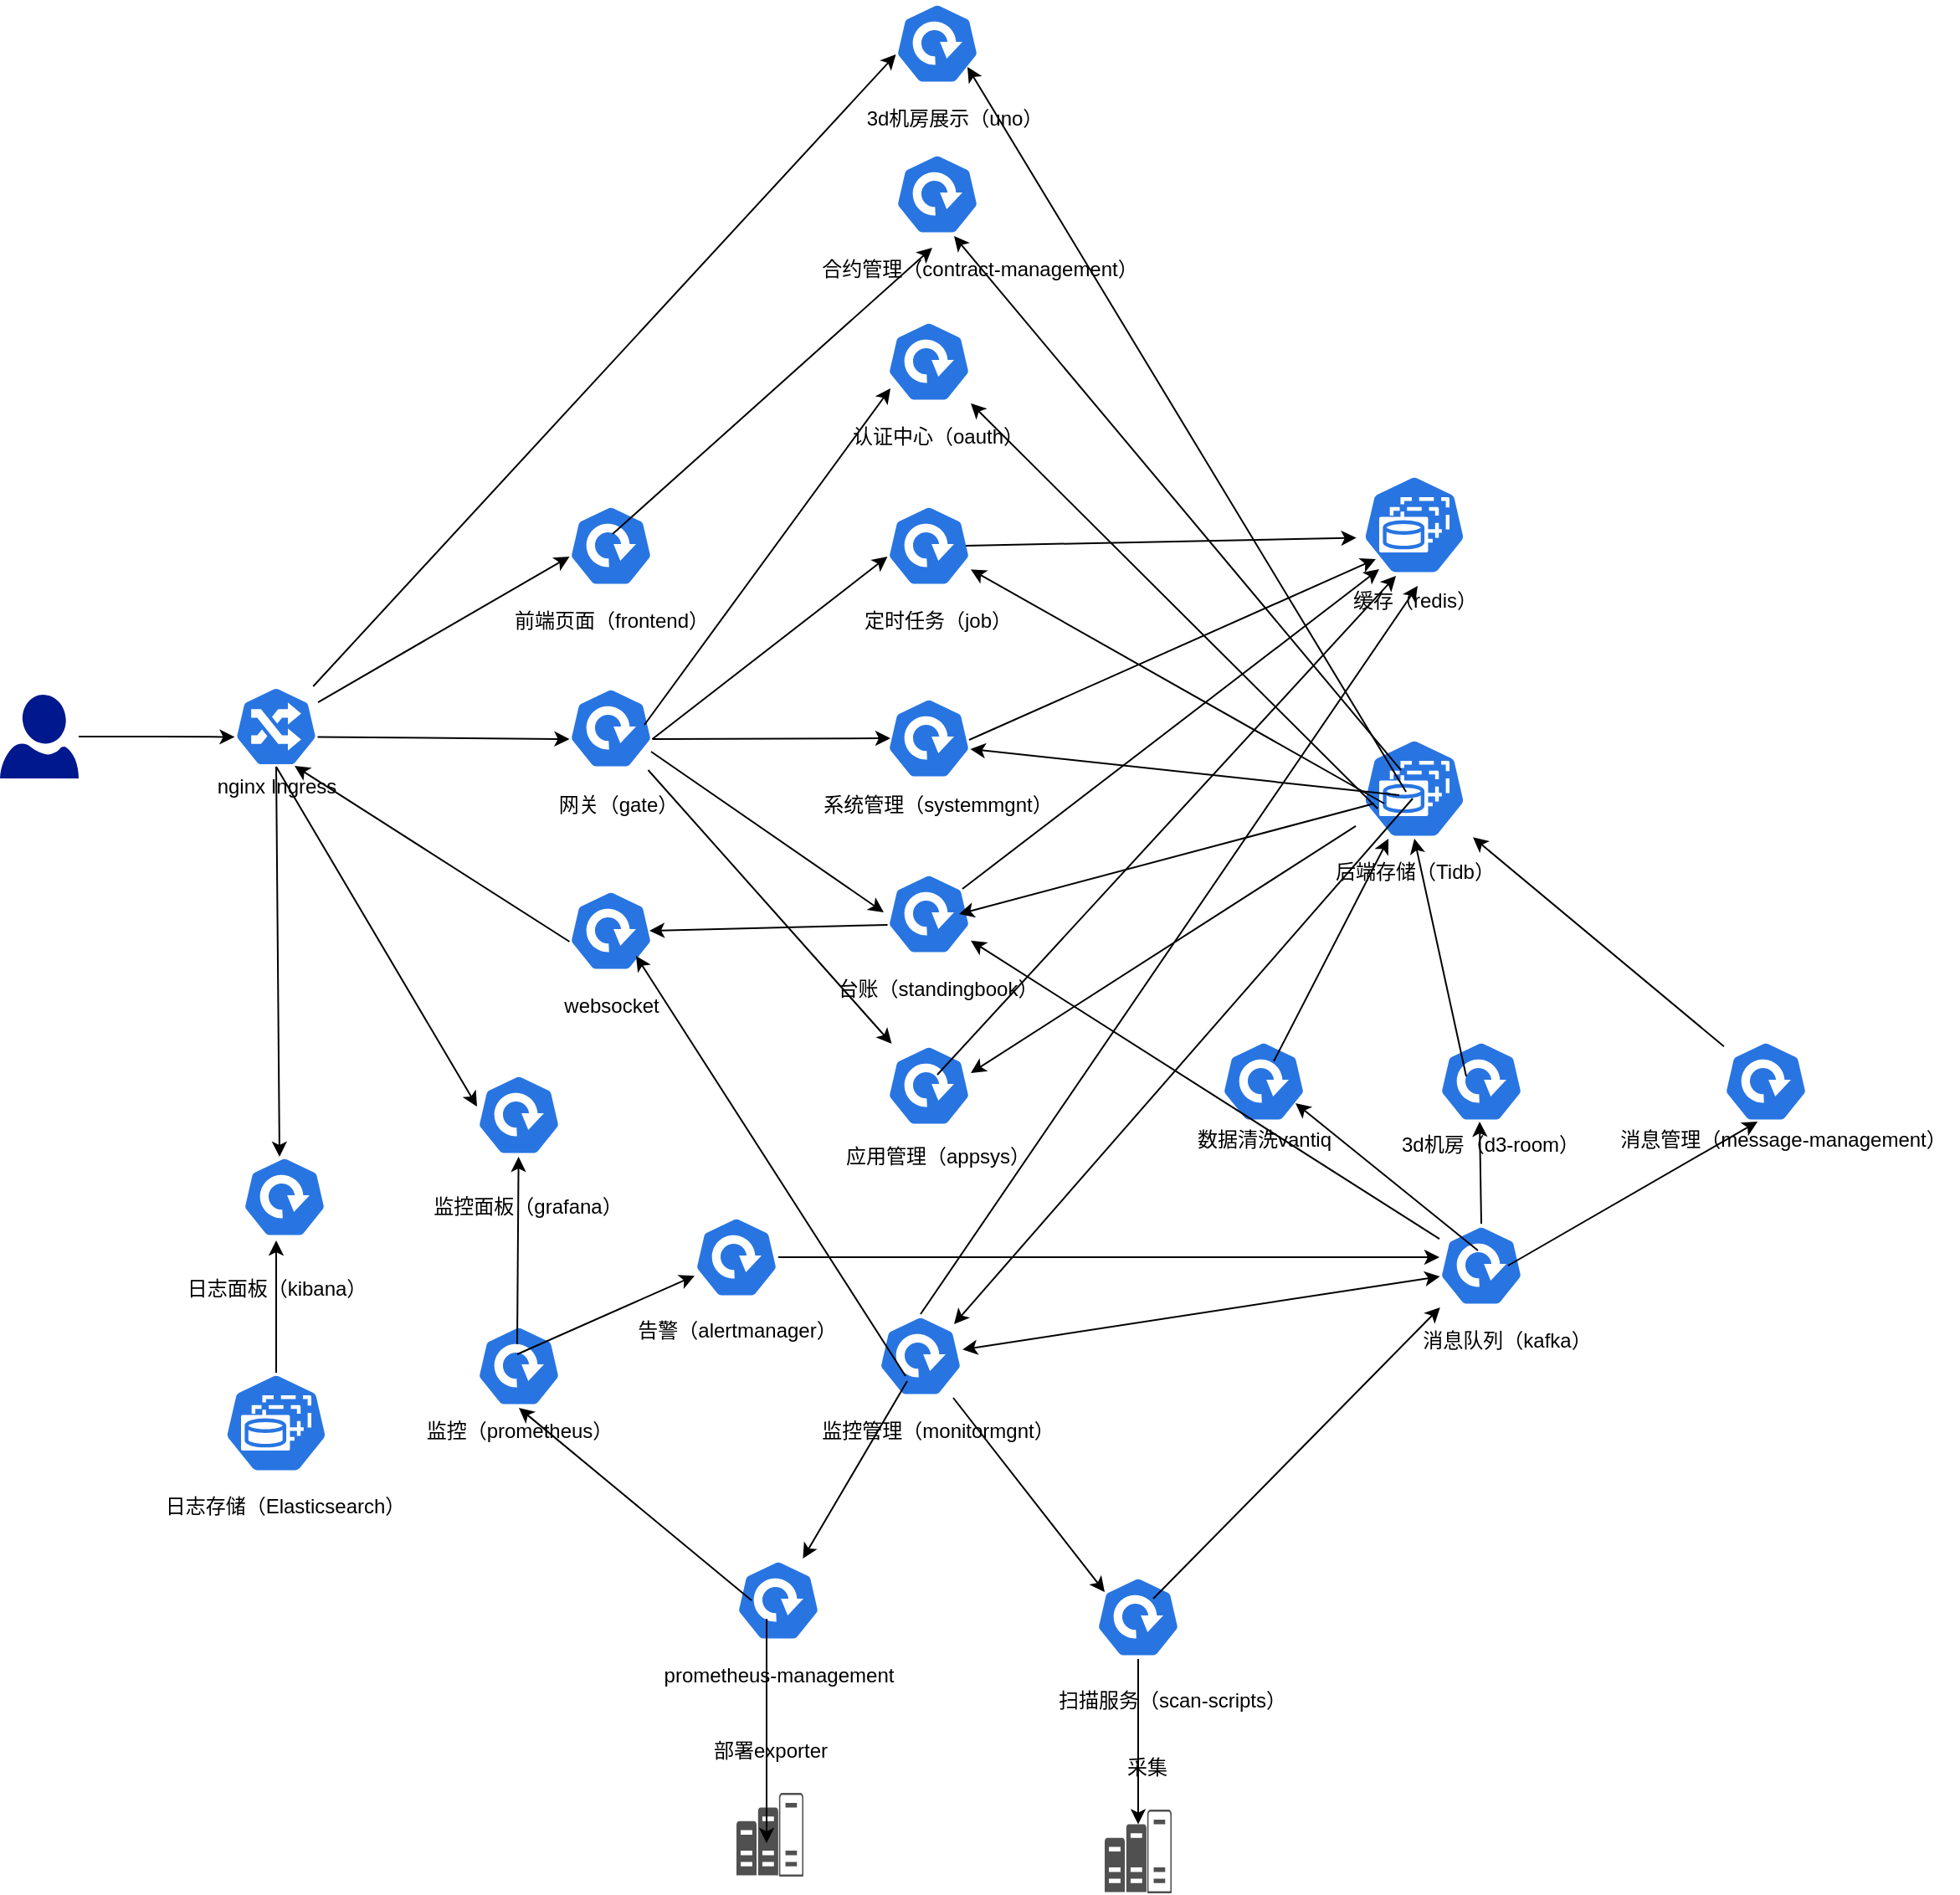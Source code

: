 <mxfile version="14.6.6" type="device"><diagram id="cN_pQNSKWF2bFV_dvEvx" name="Page-1"><mxGraphModel dx="1422" dy="1931" grid="1" gridSize="10" guides="1" tooltips="1" connect="1" arrows="1" fold="1" page="1" pageScale="1" pageWidth="827" pageHeight="1169" math="0" shadow="0"><root><mxCell id="0"/><mxCell id="1" parent="0"/><mxCell id="xCWWfLval0r7F6HQVOqP-2" value="nginx Ingress" style="text;html=1;align=center;verticalAlign=middle;resizable=0;points=[];autosize=1;strokeColor=none;" parent="1" vertex="1"><mxGeometry x="120" y="319" width="90" height="20" as="geometry"/></mxCell><mxCell id="xCWWfLval0r7F6HQVOqP-8" value="" style="html=1;dashed=0;whitespace=wrap;fillColor=#2875E2;strokeColor=#ffffff;points=[[0.005,0.63,0],[0.1,0.2,0],[0.9,0.2,0],[0.5,0,0],[0.995,0.63,0],[0.72,0.99,0],[0.5,1,0],[0.28,0.99,0]];shape=mxgraph.kubernetes.icon;prIcon=deploy" parent="1" vertex="1"><mxGeometry x="340" y="160" width="50" height="50" as="geometry"/></mxCell><mxCell id="xCWWfLval0r7F6HQVOqP-11" value="前端页面（frontend）" style="text;html=1;align=center;verticalAlign=middle;resizable=0;points=[];autosize=1;strokeColor=none;" parent="1" vertex="1"><mxGeometry x="300" y="220" width="130" height="20" as="geometry"/></mxCell><mxCell id="xCWWfLval0r7F6HQVOqP-12" value="" style="html=1;dashed=0;whitespace=wrap;fillColor=#2875E2;strokeColor=#ffffff;points=[[0.005,0.63,0],[0.1,0.2,0],[0.9,0.2,0],[0.5,0,0],[0.995,0.63,0],[0.72,0.99,0],[0.5,1,0],[0.28,0.99,0]];shape=mxgraph.kubernetes.icon;prIcon=deploy" parent="1" vertex="1"><mxGeometry x="340" y="269" width="50" height="50" as="geometry"/></mxCell><mxCell id="xCWWfLval0r7F6HQVOqP-13" value="网关（gate）" style="text;html=1;align=center;verticalAlign=middle;resizable=0;points=[];autosize=1;strokeColor=none;" parent="1" vertex="1"><mxGeometry x="324" y="330" width="90" height="20" as="geometry"/></mxCell><mxCell id="xCWWfLval0r7F6HQVOqP-14" value="" style="html=1;dashed=0;whitespace=wrap;fillColor=#2875E2;strokeColor=#ffffff;points=[[0.005,0.63,0],[0.1,0.2,0],[0.9,0.2,0],[0.5,0,0],[0.995,0.63,0],[0.72,0.99,0],[0.5,1,0],[0.28,0.99,0]];shape=mxgraph.kubernetes.icon;prIcon=deploy" parent="1" vertex="1"><mxGeometry x="340" y="390" width="50" height="50" as="geometry"/></mxCell><mxCell id="xCWWfLval0r7F6HQVOqP-15" value="websocket" style="text;html=1;align=center;verticalAlign=middle;resizable=0;points=[];autosize=1;strokeColor=none;" parent="1" vertex="1"><mxGeometry x="330" y="450" width="70" height="20" as="geometry"/></mxCell><mxCell id="xCWWfLval0r7F6HQVOqP-16" value="" style="html=1;dashed=0;whitespace=wrap;fillColor=#2875E2;strokeColor=#ffffff;points=[[0.005,0.63,0],[0.1,0.2,0],[0.9,0.2,0],[0.5,0,0],[0.995,0.63,0],[0.72,0.99,0],[0.5,1,0],[0.28,0.99,0]];shape=mxgraph.kubernetes.icon;prIcon=deploy" parent="1" vertex="1"><mxGeometry x="530" y="50" width="50" height="50" as="geometry"/></mxCell><mxCell id="xCWWfLval0r7F6HQVOqP-17" value="认证中心（oauth）" style="text;html=1;align=center;verticalAlign=middle;resizable=0;points=[];autosize=1;strokeColor=none;" parent="1" vertex="1"><mxGeometry x="500" y="110" width="120" height="20" as="geometry"/></mxCell><mxCell id="xCWWfLval0r7F6HQVOqP-18" value="" style="html=1;dashed=0;whitespace=wrap;fillColor=#2875E2;strokeColor=#ffffff;points=[[0.005,0.63,0],[0.1,0.2,0],[0.9,0.2,0],[0.5,0,0],[0.995,0.63,0],[0.72,0.99,0],[0.5,1,0],[0.28,0.99,0]];shape=mxgraph.kubernetes.icon;prIcon=deploy" parent="1" vertex="1"><mxGeometry x="530" y="160" width="50" height="50" as="geometry"/></mxCell><mxCell id="xCWWfLval0r7F6HQVOqP-19" value="定时任务（job）" style="text;html=1;align=center;verticalAlign=middle;resizable=0;points=[];autosize=1;strokeColor=none;" parent="1" vertex="1"><mxGeometry x="510" y="220" width="100" height="20" as="geometry"/></mxCell><mxCell id="xCWWfLval0r7F6HQVOqP-20" value="" style="html=1;dashed=0;whitespace=wrap;fillColor=#2875E2;strokeColor=#ffffff;points=[[0.005,0.63,0],[0.1,0.2,0],[0.9,0.2,0],[0.5,0,0],[0.995,0.63,0],[0.72,0.99,0],[0.5,1,0],[0.28,0.99,0]];shape=mxgraph.kubernetes.icon;prIcon=ing" parent="1" vertex="1"><mxGeometry x="140" y="269" width="50" height="48" as="geometry"/></mxCell><mxCell id="xCWWfLval0r7F6HQVOqP-21" value="" style="html=1;dashed=0;whitespace=wrap;fillColor=#2875E2;strokeColor=#ffffff;points=[[0.005,0.63,0],[0.1,0.2,0],[0.9,0.2,0],[0.5,0,0],[0.995,0.63,0],[0.72,0.99,0],[0.5,1,0],[0.28,0.99,0]];shape=mxgraph.kubernetes.icon;prIcon=deploy" parent="1" vertex="1"><mxGeometry x="530" y="275" width="50" height="50" as="geometry"/></mxCell><mxCell id="xCWWfLval0r7F6HQVOqP-22" value="系统管理（systemmgnt）" style="text;html=1;align=center;verticalAlign=middle;resizable=0;points=[];autosize=1;strokeColor=none;" parent="1" vertex="1"><mxGeometry x="485" y="330" width="150" height="20" as="geometry"/></mxCell><mxCell id="xCWWfLval0r7F6HQVOqP-23" value="" style="html=1;dashed=0;whitespace=wrap;fillColor=#2875E2;strokeColor=#ffffff;points=[[0.005,0.63,0],[0.1,0.2,0],[0.9,0.2,0],[0.5,0,0],[0.995,0.63,0],[0.72,0.99,0],[0.5,1,0],[0.28,0.99,0]];shape=mxgraph.kubernetes.icon;prIcon=deploy" parent="1" vertex="1"><mxGeometry x="530" y="380" width="50" height="50" as="geometry"/></mxCell><mxCell id="xCWWfLval0r7F6HQVOqP-24" value="台账（standingbook）" style="text;html=1;align=center;verticalAlign=middle;resizable=0;points=[];autosize=1;strokeColor=none;" parent="1" vertex="1"><mxGeometry x="495" y="440" width="130" height="20" as="geometry"/></mxCell><mxCell id="xCWWfLval0r7F6HQVOqP-25" value="" style="html=1;dashed=0;whitespace=wrap;fillColor=#2875E2;strokeColor=#ffffff;points=[[0.005,0.63,0],[0.1,0.2,0],[0.9,0.2,0],[0.5,0,0],[0.995,0.63,0],[0.72,0.99,0],[0.5,1,0],[0.28,0.99,0]];shape=mxgraph.kubernetes.icon;prIcon=deploy" parent="1" vertex="1"><mxGeometry x="525" y="644" width="50" height="50" as="geometry"/></mxCell><mxCell id="xCWWfLval0r7F6HQVOqP-26" value="监控管理（monitormgnt）" style="text;html=1;align=center;verticalAlign=middle;resizable=0;points=[];autosize=1;strokeColor=none;" parent="1" vertex="1"><mxGeometry x="485" y="704" width="150" height="20" as="geometry"/></mxCell><mxCell id="xCWWfLval0r7F6HQVOqP-27" value="" style="html=1;dashed=0;whitespace=wrap;fillColor=#2875E2;strokeColor=#ffffff;points=[[0.005,0.63,0],[0.1,0.2,0],[0.9,0.2,0],[0.5,0,0],[0.995,0.63,0],[0.72,0.99,0],[0.5,1,0],[0.28,0.99,0]];shape=mxgraph.kubernetes.icon;prIcon=deploy" parent="1" vertex="1"><mxGeometry x="530" y="482.5" width="50" height="50" as="geometry"/></mxCell><mxCell id="xCWWfLval0r7F6HQVOqP-28" value="应用管理（appsys）" style="text;html=1;align=center;verticalAlign=middle;resizable=0;points=[];autosize=1;strokeColor=none;" parent="1" vertex="1"><mxGeometry x="495" y="540" width="130" height="20" as="geometry"/></mxCell><mxCell id="xCWWfLval0r7F6HQVOqP-29" value="" style="html=1;dashed=0;whitespace=wrap;fillColor=#2875E2;strokeColor=#ffffff;points=[[0.005,0.63,0],[0.1,0.2,0],[0.9,0.2,0],[0.5,0,0],[0.995,0.63,0],[0.72,0.99,0],[0.5,1,0],[0.28,0.99,0]];shape=mxgraph.kubernetes.icon;prIcon=deploy" parent="1" vertex="1"><mxGeometry x="655" y="800" width="50" height="50" as="geometry"/></mxCell><mxCell id="xCWWfLval0r7F6HQVOqP-30" value="扫描服务（scan-scripts）" style="text;html=1;align=center;verticalAlign=middle;resizable=0;points=[];autosize=1;strokeColor=none;" parent="1" vertex="1"><mxGeometry x="625" y="865" width="150" height="20" as="geometry"/></mxCell><mxCell id="xCWWfLval0r7F6HQVOqP-31" value="" style="html=1;dashed=0;whitespace=wrap;fillColor=#2875E2;strokeColor=#ffffff;points=[[0.005,0.63,0],[0.1,0.2,0],[0.9,0.2,0],[0.5,0,0],[0.995,0.63,0],[0.72,0.99,0],[0.5,1,0],[0.28,0.99,0]];shape=mxgraph.kubernetes.icon;prIcon=deploy" parent="1" vertex="1"><mxGeometry x="860" y="590" width="50" height="50" as="geometry"/></mxCell><mxCell id="xCWWfLval0r7F6HQVOqP-32" value="消息队列（kafka）" style="text;html=1;align=center;verticalAlign=middle;resizable=0;points=[];autosize=1;strokeColor=none;" parent="1" vertex="1"><mxGeometry x="840" y="650" width="120" height="20" as="geometry"/></mxCell><mxCell id="xCWWfLval0r7F6HQVOqP-33" value="" style="html=1;dashed=0;whitespace=wrap;fillColor=#2875E2;strokeColor=#ffffff;points=[[0.005,0.63,0],[0.1,0.2,0],[0.9,0.2,0],[0.5,0,0],[0.995,0.63,0],[0.72,0.99,0],[0.5,1,0],[0.28,0.99,0]];shape=mxgraph.kubernetes.icon;prIcon=deploy" parent="1" vertex="1"><mxGeometry x="730" y="480" width="50" height="50" as="geometry"/></mxCell><mxCell id="xCWWfLval0r7F6HQVOqP-34" value="数据清洗vantiq" style="text;html=1;align=center;verticalAlign=middle;resizable=0;points=[];autosize=1;strokeColor=none;" parent="1" vertex="1"><mxGeometry x="705" y="530" width="100" height="20" as="geometry"/></mxCell><mxCell id="xCWWfLval0r7F6HQVOqP-35" value="" style="html=1;dashed=0;whitespace=wrap;fillColor=#2875E2;strokeColor=#ffffff;points=[[0.005,0.63,0],[0.1,0.2,0],[0.9,0.2,0],[0.5,0,0],[0.995,0.63,0],[0.72,0.99,0],[0.5,1,0],[0.28,0.99,0]];shape=mxgraph.kubernetes.icon;prIcon=sts" parent="1" vertex="1"><mxGeometry x="810" y="300" width="70" height="60" as="geometry"/></mxCell><mxCell id="xCWWfLval0r7F6HQVOqP-36" value="后端存储（Tidb）" style="text;html=1;align=center;verticalAlign=middle;resizable=0;points=[];autosize=1;strokeColor=none;" parent="1" vertex="1"><mxGeometry x="790" y="370" width="110" height="20" as="geometry"/></mxCell><mxCell id="xCWWfLval0r7F6HQVOqP-37" value="日志存储（Elasticsearch）" style="text;html=1;align=center;verticalAlign=middle;resizable=0;points=[];autosize=1;strokeColor=none;" parent="1" vertex="1"><mxGeometry x="90" y="749" width="160" height="20" as="geometry"/></mxCell><mxCell id="xCWWfLval0r7F6HQVOqP-38" value="" style="html=1;dashed=0;whitespace=wrap;fillColor=#2875E2;strokeColor=#ffffff;points=[[0.005,0.63,0],[0.1,0.2,0],[0.9,0.2,0],[0.5,0,0],[0.995,0.63,0],[0.72,0.99,0],[0.5,1,0],[0.28,0.99,0]];shape=mxgraph.kubernetes.icon;prIcon=sts" parent="1" vertex="1"><mxGeometry x="130" y="679" width="70" height="60" as="geometry"/></mxCell><mxCell id="xCWWfLval0r7F6HQVOqP-41" value="" style="html=1;dashed=0;whitespace=wrap;fillColor=#2875E2;strokeColor=#ffffff;points=[[0.005,0.63,0],[0.1,0.2,0],[0.9,0.2,0],[0.5,0,0],[0.995,0.63,0],[0.72,0.99,0],[0.5,1,0],[0.28,0.99,0]];shape=mxgraph.kubernetes.icon;prIcon=sts" parent="1" vertex="1"><mxGeometry x="810" y="142.5" width="70" height="60" as="geometry"/></mxCell><mxCell id="xCWWfLval0r7F6HQVOqP-42" value="缓存（redis）" style="text;html=1;align=center;verticalAlign=middle;resizable=0;points=[];autosize=1;strokeColor=none;" parent="1" vertex="1"><mxGeometry x="800" y="207.5" width="90" height="20" as="geometry"/></mxCell><mxCell id="xCWWfLval0r7F6HQVOqP-43" value="" style="html=1;dashed=0;whitespace=wrap;fillColor=#2875E2;strokeColor=#ffffff;points=[[0.005,0.63,0],[0.1,0.2,0],[0.9,0.2,0],[0.5,0,0],[0.995,0.63,0],[0.72,0.99,0],[0.5,1,0],[0.28,0.99,0]];shape=mxgraph.kubernetes.icon;prIcon=deploy" parent="1" vertex="1"><mxGeometry x="285" y="650" width="50" height="50" as="geometry"/></mxCell><mxCell id="xCWWfLval0r7F6HQVOqP-44" value="监控（prometheus）" style="text;html=1;align=center;verticalAlign=middle;resizable=0;points=[];autosize=1;strokeColor=none;" parent="1" vertex="1"><mxGeometry x="245" y="704" width="130" height="20" as="geometry"/></mxCell><mxCell id="xCWWfLval0r7F6HQVOqP-132" style="edgeStyle=orthogonalEdgeStyle;rounded=0;orthogonalLoop=1;jettySize=auto;html=1;" parent="1" source="xCWWfLval0r7F6HQVOqP-45" edge="1"><mxGeometry relative="1" as="geometry"><mxPoint x="860" y="610" as="targetPoint"/></mxGeometry></mxCell><mxCell id="xCWWfLval0r7F6HQVOqP-45" value="" style="html=1;dashed=0;whitespace=wrap;fillColor=#2875E2;strokeColor=#ffffff;points=[[0.005,0.63,0],[0.1,0.2,0],[0.9,0.2,0],[0.5,0,0],[0.995,0.63,0],[0.72,0.99,0],[0.5,1,0],[0.28,0.99,0]];shape=mxgraph.kubernetes.icon;prIcon=deploy" parent="1" vertex="1"><mxGeometry x="415" y="585" width="50" height="50" as="geometry"/></mxCell><mxCell id="xCWWfLval0r7F6HQVOqP-46" value="告警（alertmanager）" style="text;html=1;align=center;verticalAlign=middle;resizable=0;points=[];autosize=1;strokeColor=none;" parent="1" vertex="1"><mxGeometry x="375" y="644" width="130" height="20" as="geometry"/></mxCell><mxCell id="xCWWfLval0r7F6HQVOqP-47" value="" style="html=1;dashed=0;whitespace=wrap;fillColor=#2875E2;strokeColor=#ffffff;points=[[0.005,0.63,0],[0.1,0.2,0],[0.9,0.2,0],[0.5,0,0],[0.995,0.63,0],[0.72,0.99,0],[0.5,1,0],[0.28,0.99,0]];shape=mxgraph.kubernetes.icon;prIcon=deploy" parent="1" vertex="1"><mxGeometry x="285" y="500" width="50" height="50" as="geometry"/></mxCell><mxCell id="xCWWfLval0r7F6HQVOqP-48" value="监控面板（grafana）" style="text;html=1;align=center;verticalAlign=middle;resizable=0;points=[];autosize=1;strokeColor=none;" parent="1" vertex="1"><mxGeometry x="250" y="570" width="130" height="20" as="geometry"/></mxCell><mxCell id="xCWWfLval0r7F6HQVOqP-49" value="" style="html=1;dashed=0;whitespace=wrap;fillColor=#2875E2;strokeColor=#ffffff;points=[[0.005,0.63,0],[0.1,0.2,0],[0.9,0.2,0],[0.5,0,0],[0.995,0.63,0],[0.72,0.99,0],[0.5,1,0],[0.28,0.99,0]];shape=mxgraph.kubernetes.icon;prIcon=deploy" parent="1" vertex="1"><mxGeometry x="145" y="549" width="50" height="50" as="geometry"/></mxCell><mxCell id="xCWWfLval0r7F6HQVOqP-50" value="日志面板（kibana）" style="text;html=1;align=center;verticalAlign=middle;resizable=0;points=[];autosize=1;strokeColor=none;" parent="1" vertex="1"><mxGeometry x="105" y="619" width="120" height="20" as="geometry"/></mxCell><mxCell id="xCWWfLval0r7F6HQVOqP-52" style="edgeStyle=orthogonalEdgeStyle;rounded=0;orthogonalLoop=1;jettySize=auto;html=1;entryX=0.005;entryY=0.63;entryDx=0;entryDy=0;entryPerimeter=0;" parent="1" source="xCWWfLval0r7F6HQVOqP-51" target="xCWWfLval0r7F6HQVOqP-20" edge="1"><mxGeometry relative="1" as="geometry"/></mxCell><mxCell id="xCWWfLval0r7F6HQVOqP-51" value="" style="aspect=fixed;pointerEvents=1;shadow=0;dashed=0;html=1;strokeColor=none;labelPosition=center;verticalLabelPosition=bottom;verticalAlign=top;align=center;fillColor=#00188D;shape=mxgraph.azure.user" parent="1" vertex="1"><mxGeometry y="274" width="47" height="50" as="geometry"/></mxCell><mxCell id="xCWWfLval0r7F6HQVOqP-58" value="" style="endArrow=classic;html=1;entryX=0.005;entryY=0.63;entryDx=0;entryDy=0;entryPerimeter=0;" parent="1" source="xCWWfLval0r7F6HQVOqP-20" target="xCWWfLval0r7F6HQVOqP-8" edge="1"><mxGeometry width="50" height="50" relative="1" as="geometry"><mxPoint x="200" y="270" as="sourcePoint"/><mxPoint x="250" y="220" as="targetPoint"/></mxGeometry></mxCell><mxCell id="xCWWfLval0r7F6HQVOqP-59" value="" style="endArrow=classic;html=1;exitX=0.995;exitY=0.63;exitDx=0;exitDy=0;exitPerimeter=0;entryX=0.005;entryY=0.63;entryDx=0;entryDy=0;entryPerimeter=0;" parent="1" source="xCWWfLval0r7F6HQVOqP-20" target="xCWWfLval0r7F6HQVOqP-12" edge="1"><mxGeometry width="50" height="50" relative="1" as="geometry"><mxPoint x="190" y="420" as="sourcePoint"/><mxPoint x="240" y="370" as="targetPoint"/></mxGeometry></mxCell><mxCell id="xCWWfLval0r7F6HQVOqP-61" value="" style="endArrow=classic;html=1;exitX=0.005;exitY=0.63;exitDx=0;exitDy=0;exitPerimeter=0;entryX=0.72;entryY=0.99;entryDx=0;entryDy=0;entryPerimeter=0;" parent="1" source="xCWWfLval0r7F6HQVOqP-14" target="xCWWfLval0r7F6HQVOqP-20" edge="1"><mxGeometry width="50" height="50" relative="1" as="geometry"><mxPoint x="250" y="420" as="sourcePoint"/><mxPoint x="300" y="370" as="targetPoint"/></mxGeometry></mxCell><mxCell id="xCWWfLval0r7F6HQVOqP-62" value="" style="endArrow=classic;html=1;exitX=0.5;exitY=-0.1;exitDx=0;exitDy=0;exitPerimeter=0;entryX=0;entryY=0.4;entryDx=0;entryDy=0;entryPerimeter=0;" parent="1" source="xCWWfLval0r7F6HQVOqP-2" target="xCWWfLval0r7F6HQVOqP-47" edge="1"><mxGeometry width="50" height="50" relative="1" as="geometry"><mxPoint x="260" y="520" as="sourcePoint"/><mxPoint x="310" y="470" as="targetPoint"/></mxGeometry></mxCell><mxCell id="xCWWfLval0r7F6HQVOqP-63" value="" style="endArrow=classic;html=1;exitX=0.5;exitY=1;exitDx=0;exitDy=0;exitPerimeter=0;" parent="1" source="xCWWfLval0r7F6HQVOqP-20" edge="1"><mxGeometry width="50" height="50" relative="1" as="geometry"><mxPoint x="140" y="619" as="sourcePoint"/><mxPoint x="167" y="550" as="targetPoint"/></mxGeometry></mxCell><mxCell id="xCWWfLval0r7F6HQVOqP-64" value="" style="endArrow=classic;html=1;exitX=0.9;exitY=0.46;exitDx=0;exitDy=0;exitPerimeter=0;entryX=0.04;entryY=0.82;entryDx=0;entryDy=0;entryPerimeter=0;" parent="1" source="xCWWfLval0r7F6HQVOqP-12" target="xCWWfLval0r7F6HQVOqP-16" edge="1"><mxGeometry width="50" height="50" relative="1" as="geometry"><mxPoint x="420" y="290" as="sourcePoint"/><mxPoint x="470" y="240" as="targetPoint"/></mxGeometry></mxCell><mxCell id="xCWWfLval0r7F6HQVOqP-65" value="" style="endArrow=classic;html=1;exitX=0.995;exitY=0.63;exitDx=0;exitDy=0;exitPerimeter=0;entryX=0.005;entryY=0.63;entryDx=0;entryDy=0;entryPerimeter=0;" parent="1" source="xCWWfLval0r7F6HQVOqP-12" target="xCWWfLval0r7F6HQVOqP-18" edge="1"><mxGeometry width="50" height="50" relative="1" as="geometry"><mxPoint x="430" y="310" as="sourcePoint"/><mxPoint x="480" y="260" as="targetPoint"/></mxGeometry></mxCell><mxCell id="xCWWfLval0r7F6HQVOqP-66" value="" style="endArrow=classic;html=1;exitX=0.995;exitY=0.63;exitDx=0;exitDy=0;exitPerimeter=0;entryX=0.04;entryY=0.5;entryDx=0;entryDy=0;entryPerimeter=0;" parent="1" source="xCWWfLval0r7F6HQVOqP-12" target="xCWWfLval0r7F6HQVOqP-21" edge="1"><mxGeometry width="50" height="50" relative="1" as="geometry"><mxPoint x="430" y="330" as="sourcePoint"/><mxPoint x="480" y="280" as="targetPoint"/></mxGeometry></mxCell><mxCell id="xCWWfLval0r7F6HQVOqP-67" value="" style="endArrow=classic;html=1;exitX=0.98;exitY=0.78;exitDx=0;exitDy=0;exitPerimeter=0;entryX=-0.04;entryY=0.48;entryDx=0;entryDy=0;entryPerimeter=0;" parent="1" source="xCWWfLval0r7F6HQVOqP-12" target="xCWWfLval0r7F6HQVOqP-23" edge="1"><mxGeometry width="50" height="50" relative="1" as="geometry"><mxPoint x="470" y="400" as="sourcePoint"/><mxPoint x="520" y="350" as="targetPoint"/></mxGeometry></mxCell><mxCell id="xCWWfLval0r7F6HQVOqP-73" value="" style="pointerEvents=1;shadow=0;dashed=0;html=1;strokeColor=none;labelPosition=center;verticalLabelPosition=bottom;verticalAlign=top;align=center;fillColor=#505050;shape=mxgraph.mscae.oms.capacity" parent="1" vertex="1"><mxGeometry x="660" y="940" width="40" height="50" as="geometry"/></mxCell><mxCell id="xCWWfLval0r7F6HQVOqP-75" value="" style="endArrow=classic;html=1;exitX=0.5;exitY=1;exitDx=0;exitDy=0;exitPerimeter=0;entryX=0.5;entryY=0.175;entryDx=0;entryDy=0;entryPerimeter=0;" parent="1" source="xCWWfLval0r7F6HQVOqP-29" target="xCWWfLval0r7F6HQVOqP-73" edge="1"><mxGeometry width="50" height="50" relative="1" as="geometry"><mxPoint x="655" y="950" as="sourcePoint"/><mxPoint x="705" y="900" as="targetPoint"/></mxGeometry></mxCell><mxCell id="xCWWfLval0r7F6HQVOqP-76" value="采集" style="text;html=1;align=center;verticalAlign=middle;resizable=0;points=[];autosize=1;strokeColor=none;" parent="1" vertex="1"><mxGeometry x="665" y="905" width="40" height="20" as="geometry"/></mxCell><mxCell id="xCWWfLval0r7F6HQVOqP-82" value="" style="endArrow=classic;html=1;exitX=0.186;exitY=0.7;exitDx=0;exitDy=0;exitPerimeter=0;" parent="1" source="xCWWfLval0r7F6HQVOqP-35" target="xCWWfLval0r7F6HQVOqP-16" edge="1"><mxGeometry width="50" height="50" relative="1" as="geometry"><mxPoint x="800" y="180" as="sourcePoint"/><mxPoint x="850" y="130" as="targetPoint"/></mxGeometry></mxCell><mxCell id="xCWWfLval0r7F6HQVOqP-83" value="" style="endArrow=classic;html=1;exitX=0.243;exitY=0.65;exitDx=0;exitDy=0;exitPerimeter=0;" parent="1" source="xCWWfLval0r7F6HQVOqP-35" target="xCWWfLval0r7F6HQVOqP-18" edge="1"><mxGeometry width="50" height="50" relative="1" as="geometry"><mxPoint x="740" y="220" as="sourcePoint"/><mxPoint x="790" y="170" as="targetPoint"/></mxGeometry></mxCell><mxCell id="xCWWfLval0r7F6HQVOqP-84" value="" style="endArrow=classic;html=1;entryX=0.995;entryY=0.63;entryDx=0;entryDy=0;entryPerimeter=0;exitX=0.371;exitY=0.567;exitDx=0;exitDy=0;exitPerimeter=0;" parent="1" source="xCWWfLval0r7F6HQVOqP-35" target="xCWWfLval0r7F6HQVOqP-21" edge="1"><mxGeometry width="50" height="50" relative="1" as="geometry"><mxPoint x="980" y="180" as="sourcePoint"/><mxPoint x="920" y="250" as="targetPoint"/></mxGeometry></mxCell><mxCell id="xCWWfLval0r7F6HQVOqP-87" value="" style="endArrow=classic;html=1;exitX=0.157;exitY=0.65;exitDx=0;exitDy=0;exitPerimeter=0;entryX=0.86;entryY=0.5;entryDx=0;entryDy=0;entryPerimeter=0;" parent="1" source="xCWWfLval0r7F6HQVOqP-35" target="xCWWfLval0r7F6HQVOqP-23" edge="1"><mxGeometry width="50" height="50" relative="1" as="geometry"><mxPoint x="730" y="370" as="sourcePoint"/><mxPoint x="780" y="320" as="targetPoint"/></mxGeometry></mxCell><mxCell id="xCWWfLval0r7F6HQVOqP-92" value="" style="endArrow=classic;html=1;exitX=0.005;exitY=0.63;exitDx=0;exitDy=0;exitPerimeter=0;entryX=0.96;entryY=0.5;entryDx=0;entryDy=0;entryPerimeter=0;" parent="1" source="xCWWfLval0r7F6HQVOqP-23" target="xCWWfLval0r7F6HQVOqP-14" edge="1"><mxGeometry width="50" height="50" relative="1" as="geometry"><mxPoint x="410" y="560" as="sourcePoint"/><mxPoint x="380" y="417" as="targetPoint"/></mxGeometry></mxCell><mxCell id="xCWWfLval0r7F6HQVOqP-94" value="" style="html=1;dashed=0;whitespace=wrap;fillColor=#2875E2;strokeColor=#ffffff;points=[[0.005,0.63,0],[0.1,0.2,0],[0.9,0.2,0],[0.5,0,0],[0.995,0.63,0],[0.72,0.99,0],[0.5,1,0],[0.28,0.99,0]];shape=mxgraph.kubernetes.icon;prIcon=deploy" parent="1" vertex="1"><mxGeometry x="535" y="-50" width="50" height="50" as="geometry"/></mxCell><mxCell id="xCWWfLval0r7F6HQVOqP-95" value="合约管理（contract-management）" style="text;html=1;align=center;verticalAlign=middle;resizable=0;points=[];autosize=1;strokeColor=none;" parent="1" vertex="1"><mxGeometry x="485" y="10" width="200" height="20" as="geometry"/></mxCell><mxCell id="xCWWfLval0r7F6HQVOqP-96" value="" style="html=1;dashed=0;whitespace=wrap;fillColor=#2875E2;strokeColor=#ffffff;points=[[0.005,0.63,0],[0.1,0.2,0],[0.9,0.2,0],[0.5,0,0],[0.995,0.63,0],[0.72,0.99,0],[0.5,1,0],[0.28,0.99,0]];shape=mxgraph.kubernetes.icon;prIcon=deploy" parent="1" vertex="1"><mxGeometry x="860" y="480" width="50" height="50" as="geometry"/></mxCell><mxCell id="xCWWfLval0r7F6HQVOqP-97" value="3d机房（d3-room）" style="text;html=1;align=center;verticalAlign=middle;resizable=0;points=[];autosize=1;strokeColor=none;" parent="1" vertex="1"><mxGeometry x="830" y="532.5" width="120" height="20" as="geometry"/></mxCell><mxCell id="xCWWfLval0r7F6HQVOqP-103" value="" style="html=1;dashed=0;whitespace=wrap;fillColor=#2875E2;strokeColor=#ffffff;points=[[0.005,0.63,0],[0.1,0.2,0],[0.9,0.2,0],[0.5,0,0],[0.995,0.63,0],[0.72,0.99,0],[0.5,1,0],[0.28,0.99,0]];shape=mxgraph.kubernetes.icon;prIcon=deploy" parent="1" vertex="1"><mxGeometry x="535" y="-140" width="50" height="50" as="geometry"/></mxCell><mxCell id="xCWWfLval0r7F6HQVOqP-104" value="3d机房展示（uno）" style="text;html=1;align=center;verticalAlign=middle;resizable=0;points=[];autosize=1;strokeColor=none;" parent="1" vertex="1"><mxGeometry x="510" y="-80" width="120" height="20" as="geometry"/></mxCell><mxCell id="xCWWfLval0r7F6HQVOqP-105" value="" style="endArrow=classic;html=1;exitX=0.52;exitY=0.36;exitDx=0;exitDy=0;exitPerimeter=0;entryX=0.36;entryY=-0.15;entryDx=0;entryDy=0;entryPerimeter=0;" parent="1" source="xCWWfLval0r7F6HQVOqP-8" target="xCWWfLval0r7F6HQVOqP-95" edge="1"><mxGeometry width="50" height="50" relative="1" as="geometry"><mxPoint x="290" y="20" as="sourcePoint"/><mxPoint x="540" as="targetPoint"/></mxGeometry></mxCell><mxCell id="xCWWfLval0r7F6HQVOqP-106" value="" style="endArrow=classic;html=1;entryX=0.005;entryY=0.63;entryDx=0;entryDy=0;entryPerimeter=0;" parent="1" source="xCWWfLval0r7F6HQVOqP-20" target="xCWWfLval0r7F6HQVOqP-103" edge="1"><mxGeometry width="50" height="50" relative="1" as="geometry"><mxPoint x="420" y="60" as="sourcePoint"/><mxPoint x="470" y="10" as="targetPoint"/></mxGeometry></mxCell><mxCell id="xCWWfLval0r7F6HQVOqP-108" value="" style="endArrow=classic;html=1;exitX=0.386;exitY=0.317;exitDx=0;exitDy=0;exitPerimeter=0;" parent="1" source="xCWWfLval0r7F6HQVOqP-35" edge="1"><mxGeometry width="50" height="50" relative="1" as="geometry"><mxPoint x="800" y="70" as="sourcePoint"/><mxPoint x="570" as="targetPoint"/></mxGeometry></mxCell><mxCell id="xCWWfLval0r7F6HQVOqP-109" value="" style="endArrow=classic;html=1;exitX=0.429;exitY=0.533;exitDx=0;exitDy=0;exitPerimeter=0;entryX=0.86;entryY=0.78;entryDx=0;entryDy=0;entryPerimeter=0;" parent="1" source="xCWWfLval0r7F6HQVOqP-35" target="xCWWfLval0r7F6HQVOqP-103" edge="1"><mxGeometry width="50" height="50" relative="1" as="geometry"><mxPoint x="810" y="100" as="sourcePoint"/><mxPoint x="860" y="50" as="targetPoint"/></mxGeometry></mxCell><mxCell id="xCWWfLval0r7F6HQVOqP-111" value="" style="endArrow=classic;html=1;exitX=0.5;exitY=0;exitDx=0;exitDy=0;exitPerimeter=0;" parent="1" source="xCWWfLval0r7F6HQVOqP-38" edge="1"><mxGeometry width="50" height="50" relative="1" as="geometry"><mxPoint x="220" y="689" as="sourcePoint"/><mxPoint x="165" y="600" as="targetPoint"/></mxGeometry></mxCell><mxCell id="xCWWfLval0r7F6HQVOqP-113" value="" style="endArrow=classic;html=1;" parent="1" source="xCWWfLval0r7F6HQVOqP-12" target="xCWWfLval0r7F6HQVOqP-27" edge="1"><mxGeometry width="50" height="50" relative="1" as="geometry"><mxPoint x="520" y="650" as="sourcePoint"/><mxPoint x="570" y="600" as="targetPoint"/></mxGeometry></mxCell><mxCell id="xCWWfLval0r7F6HQVOqP-114" value="" style="endArrow=classic;html=1;" parent="1" source="xCWWfLval0r7F6HQVOqP-35" edge="1"><mxGeometry width="50" height="50" relative="1" as="geometry"><mxPoint x="710" y="460" as="sourcePoint"/><mxPoint x="580" y="500" as="targetPoint"/></mxGeometry></mxCell><mxCell id="xCWWfLval0r7F6HQVOqP-115" value="" style="endArrow=classic;html=1;exitX=0.32;exitY=0.74;exitDx=0;exitDy=0;exitPerimeter=0;" parent="1" source="xCWWfLval0r7F6HQVOqP-25" edge="1"><mxGeometry width="50" height="50" relative="1" as="geometry"><mxPoint x="490" y="610" as="sourcePoint"/><mxPoint x="380" y="430" as="targetPoint"/></mxGeometry></mxCell><mxCell id="xCWWfLval0r7F6HQVOqP-116" value="" style="endArrow=classic;html=1;exitX=0.486;exitY=0.6;exitDx=0;exitDy=0;exitPerimeter=0;" parent="1" source="xCWWfLval0r7F6HQVOqP-35" edge="1"><mxGeometry width="50" height="50" relative="1" as="geometry"><mxPoint x="730" y="460" as="sourcePoint"/><mxPoint x="570" y="650" as="targetPoint"/></mxGeometry></mxCell><mxCell id="xCWWfLval0r7F6HQVOqP-117" value="" style="html=1;dashed=0;whitespace=wrap;fillColor=#2875E2;strokeColor=#ffffff;points=[[0.005,0.63,0],[0.1,0.2,0],[0.9,0.2,0],[0.5,0,0],[0.995,0.63,0],[0.72,0.99,0],[0.5,1,0],[0.28,0.99,0]];shape=mxgraph.kubernetes.icon;prIcon=deploy" parent="1" vertex="1"><mxGeometry x="1030" y="480" width="50" height="50" as="geometry"/></mxCell><mxCell id="xCWWfLval0r7F6HQVOqP-118" value="消息管理（message-management）" style="text;html=1;align=center;verticalAlign=middle;resizable=0;points=[];autosize=1;strokeColor=none;" parent="1" vertex="1"><mxGeometry x="960" y="530" width="210" height="20" as="geometry"/></mxCell><mxCell id="xCWWfLval0r7F6HQVOqP-119" value="" style="html=1;dashed=0;whitespace=wrap;fillColor=#2875E2;strokeColor=#ffffff;points=[[0.005,0.63,0],[0.1,0.2,0],[0.9,0.2,0],[0.5,0,0],[0.995,0.63,0],[0.72,0.99,0],[0.5,1,0],[0.28,0.99,0]];shape=mxgraph.kubernetes.icon;prIcon=deploy" parent="1" vertex="1"><mxGeometry x="440" y="790" width="50" height="50" as="geometry"/></mxCell><mxCell id="xCWWfLval0r7F6HQVOqP-120" value="prometheus-management" style="text;html=1;align=center;verticalAlign=middle;resizable=0;points=[];autosize=1;strokeColor=none;" parent="1" vertex="1"><mxGeometry x="390" y="850" width="150" height="20" as="geometry"/></mxCell><mxCell id="xCWWfLval0r7F6HQVOqP-121" value="" style="pointerEvents=1;shadow=0;dashed=0;html=1;strokeColor=none;labelPosition=center;verticalLabelPosition=bottom;verticalAlign=top;align=center;fillColor=#505050;shape=mxgraph.mscae.oms.capacity" parent="1" vertex="1"><mxGeometry x="440" y="930" width="40" height="50" as="geometry"/></mxCell><mxCell id="xCWWfLval0r7F6HQVOqP-122" value="" style="endArrow=classic;html=1;exitX=0.36;exitY=0.72;exitDx=0;exitDy=0;exitPerimeter=0;entryX=0.45;entryY=0.6;entryDx=0;entryDy=0;entryPerimeter=0;" parent="1" source="xCWWfLval0r7F6HQVOqP-119" target="xCWWfLval0r7F6HQVOqP-121" edge="1"><mxGeometry width="50" height="50" relative="1" as="geometry"><mxPoint x="560" y="960" as="sourcePoint"/><mxPoint x="610" y="910" as="targetPoint"/></mxGeometry></mxCell><mxCell id="xCWWfLval0r7F6HQVOqP-123" value="部署exporter" style="text;html=1;align=center;verticalAlign=middle;resizable=0;points=[];autosize=1;strokeColor=none;" parent="1" vertex="1"><mxGeometry x="420" y="895" width="80" height="20" as="geometry"/></mxCell><mxCell id="xCWWfLval0r7F6HQVOqP-125" value="" style="endArrow=classic;html=1;exitX=0.34;exitY=0.8;exitDx=0;exitDy=0;exitPerimeter=0;" parent="1" source="xCWWfLval0r7F6HQVOqP-25" target="xCWWfLval0r7F6HQVOqP-119" edge="1"><mxGeometry width="50" height="50" relative="1" as="geometry"><mxPoint x="570" y="810" as="sourcePoint"/><mxPoint x="620" y="760" as="targetPoint"/></mxGeometry></mxCell><mxCell id="xCWWfLval0r7F6HQVOqP-126" value="" style="endArrow=classic;html=1;" parent="1" source="xCWWfLval0r7F6HQVOqP-25" edge="1"><mxGeometry width="50" height="50" relative="1" as="geometry"><mxPoint x="590" y="830" as="sourcePoint"/><mxPoint x="660" y="810" as="targetPoint"/></mxGeometry></mxCell><mxCell id="xCWWfLval0r7F6HQVOqP-127" value="" style="endArrow=classic;html=1;exitX=0.18;exitY=0.5;exitDx=0;exitDy=0;exitPerimeter=0;entryX=0.5;entryY=1;entryDx=0;entryDy=0;entryPerimeter=0;" parent="1" source="xCWWfLval0r7F6HQVOqP-119" target="xCWWfLval0r7F6HQVOqP-43" edge="1"><mxGeometry width="50" height="50" relative="1" as="geometry"><mxPoint x="280" y="830" as="sourcePoint"/><mxPoint x="330" y="780" as="targetPoint"/></mxGeometry></mxCell><mxCell id="xCWWfLval0r7F6HQVOqP-128" value="" style="endArrow=classic;html=1;exitX=0.48;exitY=0.36;exitDx=0;exitDy=0;exitPerimeter=0;" parent="1" source="xCWWfLval0r7F6HQVOqP-43" target="xCWWfLval0r7F6HQVOqP-45" edge="1"><mxGeometry width="50" height="50" relative="1" as="geometry"><mxPoint x="340" y="840" as="sourcePoint"/><mxPoint x="390" y="790" as="targetPoint"/></mxGeometry></mxCell><mxCell id="xCWWfLval0r7F6HQVOqP-130" value="" style="endArrow=classic;html=1;exitX=0.48;exitY=0.24;exitDx=0;exitDy=0;exitPerimeter=0;" parent="1" source="xCWWfLval0r7F6HQVOqP-43" target="xCWWfLval0r7F6HQVOqP-47" edge="1"><mxGeometry width="50" height="50" relative="1" as="geometry"><mxPoint x="370" y="620" as="sourcePoint"/><mxPoint x="420" y="570" as="targetPoint"/></mxGeometry></mxCell><mxCell id="xCWWfLval0r7F6HQVOqP-131" value="" style="endArrow=classic;html=1;exitX=0.68;exitY=0.28;exitDx=0;exitDy=0;exitPerimeter=0;" parent="1" source="xCWWfLval0r7F6HQVOqP-29" target="xCWWfLval0r7F6HQVOqP-31" edge="1"><mxGeometry width="50" height="50" relative="1" as="geometry"><mxPoint x="780" y="800" as="sourcePoint"/><mxPoint x="830" y="750" as="targetPoint"/></mxGeometry></mxCell><mxCell id="xCWWfLval0r7F6HQVOqP-134" value="" style="endArrow=classic;startArrow=classic;html=1;entryX=0.005;entryY=0.63;entryDx=0;entryDy=0;entryPerimeter=0;" parent="1" source="xCWWfLval0r7F6HQVOqP-25" target="xCWWfLval0r7F6HQVOqP-31" edge="1"><mxGeometry width="50" height="50" relative="1" as="geometry"><mxPoint x="660" y="700" as="sourcePoint"/><mxPoint x="710" y="650" as="targetPoint"/></mxGeometry></mxCell><mxCell id="xCWWfLval0r7F6HQVOqP-135" value="" style="endArrow=classic;html=1;" parent="1" source="xCWWfLval0r7F6HQVOqP-31" target="xCWWfLval0r7F6HQVOqP-23" edge="1"><mxGeometry width="50" height="50" relative="1" as="geometry"><mxPoint x="780" y="610" as="sourcePoint"/><mxPoint x="830" y="560" as="targetPoint"/></mxGeometry></mxCell><mxCell id="xCWWfLval0r7F6HQVOqP-136" value="" style="endArrow=classic;html=1;exitX=0.46;exitY=0.32;exitDx=0;exitDy=0;exitPerimeter=0;entryX=0.88;entryY=0.76;entryDx=0;entryDy=0;entryPerimeter=0;" parent="1" source="xCWWfLval0r7F6HQVOqP-31" target="xCWWfLval0r7F6HQVOqP-33" edge="1"><mxGeometry width="50" height="50" relative="1" as="geometry"><mxPoint x="980" y="450" as="sourcePoint"/><mxPoint x="754" y="499" as="targetPoint"/></mxGeometry></mxCell><mxCell id="xCWWfLval0r7F6HQVOqP-138" value="" style="endArrow=classic;html=1;exitX=0.5;exitY=0;exitDx=0;exitDy=0;exitPerimeter=0;entryX=0.45;entryY=-0.175;entryDx=0;entryDy=0;entryPerimeter=0;" parent="1" source="xCWWfLval0r7F6HQVOqP-31" target="xCWWfLval0r7F6HQVOqP-97" edge="1"><mxGeometry width="50" height="50" relative="1" as="geometry"><mxPoint x="990" y="630" as="sourcePoint"/><mxPoint x="1040" y="580" as="targetPoint"/></mxGeometry></mxCell><mxCell id="xCWWfLval0r7F6HQVOqP-139" value="" style="endArrow=classic;html=1;exitX=0.82;exitY=0.5;exitDx=0;exitDy=0;exitPerimeter=0;entryX=0.429;entryY=-0.05;entryDx=0;entryDy=0;entryPerimeter=0;" parent="1" source="xCWWfLval0r7F6HQVOqP-31" target="xCWWfLval0r7F6HQVOqP-118" edge="1"><mxGeometry width="50" height="50" relative="1" as="geometry"><mxPoint x="1050" y="670" as="sourcePoint"/><mxPoint x="1100" y="620" as="targetPoint"/></mxGeometry></mxCell><mxCell id="xCWWfLval0r7F6HQVOqP-141" value="" style="endArrow=classic;html=1;exitX=0.62;exitY=0.26;exitDx=0;exitDy=0;exitPerimeter=0;" parent="1" source="xCWWfLval0r7F6HQVOqP-33" target="xCWWfLval0r7F6HQVOqP-35" edge="1"><mxGeometry width="50" height="50" relative="1" as="geometry"><mxPoint x="920" y="450" as="sourcePoint"/><mxPoint x="970" y="400" as="targetPoint"/></mxGeometry></mxCell><mxCell id="xCWWfLval0r7F6HQVOqP-142" value="" style="endArrow=classic;html=1;exitX=0.32;exitY=0.44;exitDx=0;exitDy=0;exitPerimeter=0;entryX=0.5;entryY=1;entryDx=0;entryDy=0;entryPerimeter=0;" parent="1" source="xCWWfLval0r7F6HQVOqP-96" target="xCWWfLval0r7F6HQVOqP-35" edge="1"><mxGeometry width="50" height="50" relative="1" as="geometry"><mxPoint x="960" y="450" as="sourcePoint"/><mxPoint x="1010" y="400" as="targetPoint"/></mxGeometry></mxCell><mxCell id="xCWWfLval0r7F6HQVOqP-143" value="" style="endArrow=classic;html=1;" parent="1" source="xCWWfLval0r7F6HQVOqP-117" target="xCWWfLval0r7F6HQVOqP-35" edge="1"><mxGeometry width="50" height="50" relative="1" as="geometry"><mxPoint x="1030" y="450" as="sourcePoint"/><mxPoint x="1080" y="400" as="targetPoint"/></mxGeometry></mxCell><mxCell id="xCWWfLval0r7F6HQVOqP-144" value="" style="endArrow=classic;html=1;exitX=0.98;exitY=0.52;exitDx=0;exitDy=0;exitPerimeter=0;entryX=0.171;entryY=0.842;entryDx=0;entryDy=0;entryPerimeter=0;" parent="1" source="xCWWfLval0r7F6HQVOqP-21" target="xCWWfLval0r7F6HQVOqP-41" edge="1"><mxGeometry width="50" height="50" relative="1" as="geometry"><mxPoint x="620" y="310" as="sourcePoint"/><mxPoint x="670" y="260" as="targetPoint"/></mxGeometry></mxCell><mxCell id="xCWWfLval0r7F6HQVOqP-145" value="" style="endArrow=classic;html=1;exitX=0.9;exitY=0.2;exitDx=0;exitDy=0;exitPerimeter=0;entryX=0.2;entryY=0.942;entryDx=0;entryDy=0;entryPerimeter=0;" parent="1" source="xCWWfLval0r7F6HQVOqP-23" target="xCWWfLval0r7F6HQVOqP-41" edge="1"><mxGeometry width="50" height="50" relative="1" as="geometry"><mxPoint x="640" y="380" as="sourcePoint"/><mxPoint x="690" y="330" as="targetPoint"/></mxGeometry></mxCell><mxCell id="xCWWfLval0r7F6HQVOqP-146" value="" style="endArrow=classic;html=1;exitX=0.94;exitY=0.5;exitDx=0;exitDy=0;exitPerimeter=0;entryX=0.005;entryY=0.63;entryDx=0;entryDy=0;entryPerimeter=0;" parent="1" source="xCWWfLval0r7F6HQVOqP-18" target="xCWWfLval0r7F6HQVOqP-41" edge="1"><mxGeometry width="50" height="50" relative="1" as="geometry"><mxPoint x="605" y="180" as="sourcePoint"/><mxPoint x="655" y="130" as="targetPoint"/></mxGeometry></mxCell><mxCell id="xCWWfLval0r7F6HQVOqP-147" value="" style="endArrow=classic;html=1;exitX=0.6;exitY=0.37;exitDx=0;exitDy=0;exitPerimeter=0;entryX=0.378;entryY=-0.225;entryDx=0;entryDy=0;entryPerimeter=0;" parent="1" source="xCWWfLval0r7F6HQVOqP-27" target="xCWWfLval0r7F6HQVOqP-42" edge="1"><mxGeometry width="50" height="50" relative="1" as="geometry"><mxPoint x="640" y="460" as="sourcePoint"/><mxPoint x="690" y="410" as="targetPoint"/></mxGeometry></mxCell><mxCell id="xCWWfLval0r7F6HQVOqP-148" value="" style="endArrow=classic;html=1;exitX=0.5;exitY=0;exitDx=0;exitDy=0;exitPerimeter=0;entryX=0.522;entryY=0.075;entryDx=0;entryDy=0;entryPerimeter=0;" parent="1" source="xCWWfLval0r7F6HQVOqP-25" target="xCWWfLval0r7F6HQVOqP-42" edge="1"><mxGeometry width="50" height="50" relative="1" as="geometry"><mxPoint x="660" y="600" as="sourcePoint"/><mxPoint x="710" y="550" as="targetPoint"/></mxGeometry></mxCell></root></mxGraphModel></diagram></mxfile>